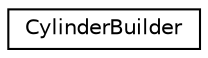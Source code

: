 digraph "Graphical Class Hierarchy"
{
 // LATEX_PDF_SIZE
  edge [fontname="Helvetica",fontsize="10",labelfontname="Helvetica",labelfontsize="10"];
  node [fontname="Helvetica",fontsize="10",shape=record];
  rankdir="LR";
  Node0 [label="CylinderBuilder",height=0.2,width=0.4,color="black", fillcolor="white", style="filled",URL="$class_cylinder_builder.html",tooltip=" "];
}
